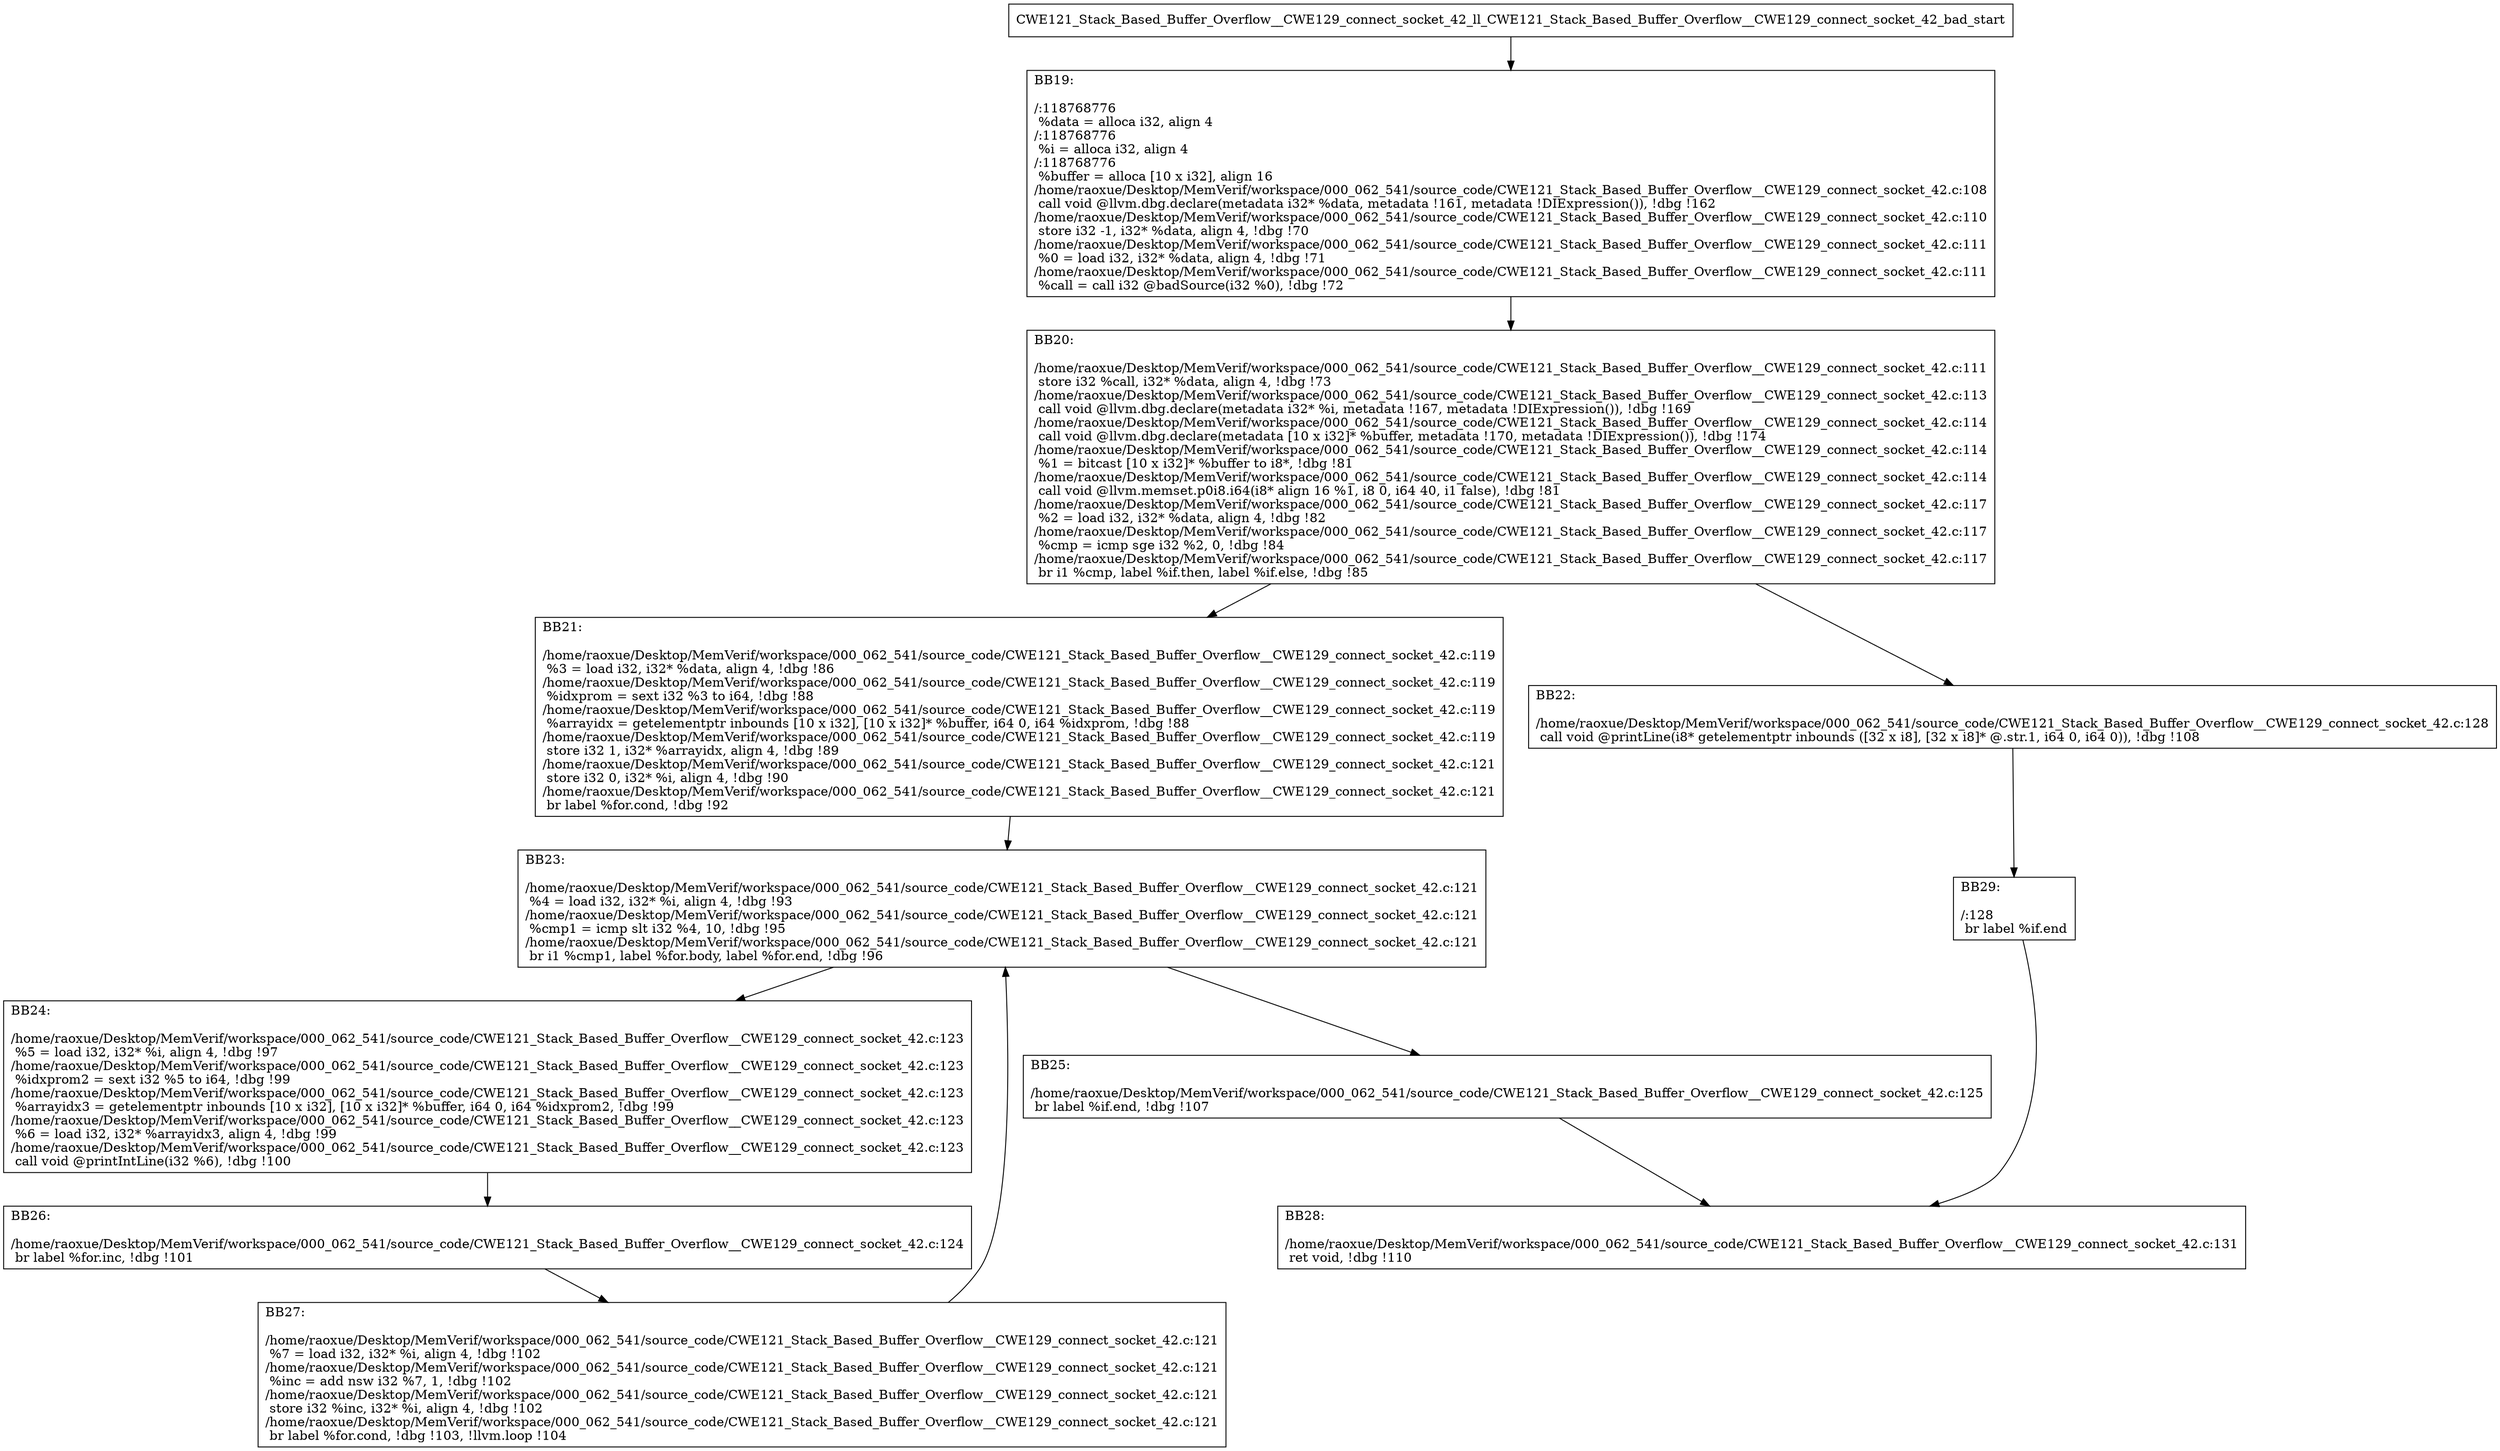 digraph "CFG for'CWE121_Stack_Based_Buffer_Overflow__CWE129_connect_socket_42_ll_CWE121_Stack_Based_Buffer_Overflow__CWE129_connect_socket_42_bad' function" {
	BBCWE121_Stack_Based_Buffer_Overflow__CWE129_connect_socket_42_ll_CWE121_Stack_Based_Buffer_Overflow__CWE129_connect_socket_42_bad_start[shape=record,label="{CWE121_Stack_Based_Buffer_Overflow__CWE129_connect_socket_42_ll_CWE121_Stack_Based_Buffer_Overflow__CWE129_connect_socket_42_bad_start}"];
	BBCWE121_Stack_Based_Buffer_Overflow__CWE129_connect_socket_42_ll_CWE121_Stack_Based_Buffer_Overflow__CWE129_connect_socket_42_bad_start-> CWE121_Stack_Based_Buffer_Overflow__CWE129_connect_socket_42_ll_CWE121_Stack_Based_Buffer_Overflow__CWE129_connect_socket_42_badBB19;
	CWE121_Stack_Based_Buffer_Overflow__CWE129_connect_socket_42_ll_CWE121_Stack_Based_Buffer_Overflow__CWE129_connect_socket_42_badBB19 [shape=record, label="{BB19:\l\l/:118768776\l
  %data = alloca i32, align 4\l
/:118768776\l
  %i = alloca i32, align 4\l
/:118768776\l
  %buffer = alloca [10 x i32], align 16\l
/home/raoxue/Desktop/MemVerif/workspace/000_062_541/source_code/CWE121_Stack_Based_Buffer_Overflow__CWE129_connect_socket_42.c:108\l
  call void @llvm.dbg.declare(metadata i32* %data, metadata !161, metadata !DIExpression()), !dbg !162\l
/home/raoxue/Desktop/MemVerif/workspace/000_062_541/source_code/CWE121_Stack_Based_Buffer_Overflow__CWE129_connect_socket_42.c:110\l
  store i32 -1, i32* %data, align 4, !dbg !70\l
/home/raoxue/Desktop/MemVerif/workspace/000_062_541/source_code/CWE121_Stack_Based_Buffer_Overflow__CWE129_connect_socket_42.c:111\l
  %0 = load i32, i32* %data, align 4, !dbg !71\l
/home/raoxue/Desktop/MemVerif/workspace/000_062_541/source_code/CWE121_Stack_Based_Buffer_Overflow__CWE129_connect_socket_42.c:111\l
  %call = call i32 @badSource(i32 %0), !dbg !72\l
}"];
	CWE121_Stack_Based_Buffer_Overflow__CWE129_connect_socket_42_ll_CWE121_Stack_Based_Buffer_Overflow__CWE129_connect_socket_42_badBB19-> CWE121_Stack_Based_Buffer_Overflow__CWE129_connect_socket_42_ll_CWE121_Stack_Based_Buffer_Overflow__CWE129_connect_socket_42_badBB20;
	CWE121_Stack_Based_Buffer_Overflow__CWE129_connect_socket_42_ll_CWE121_Stack_Based_Buffer_Overflow__CWE129_connect_socket_42_badBB20 [shape=record, label="{BB20:\l\l/home/raoxue/Desktop/MemVerif/workspace/000_062_541/source_code/CWE121_Stack_Based_Buffer_Overflow__CWE129_connect_socket_42.c:111\l
  store i32 %call, i32* %data, align 4, !dbg !73\l
/home/raoxue/Desktop/MemVerif/workspace/000_062_541/source_code/CWE121_Stack_Based_Buffer_Overflow__CWE129_connect_socket_42.c:113\l
  call void @llvm.dbg.declare(metadata i32* %i, metadata !167, metadata !DIExpression()), !dbg !169\l
/home/raoxue/Desktop/MemVerif/workspace/000_062_541/source_code/CWE121_Stack_Based_Buffer_Overflow__CWE129_connect_socket_42.c:114\l
  call void @llvm.dbg.declare(metadata [10 x i32]* %buffer, metadata !170, metadata !DIExpression()), !dbg !174\l
/home/raoxue/Desktop/MemVerif/workspace/000_062_541/source_code/CWE121_Stack_Based_Buffer_Overflow__CWE129_connect_socket_42.c:114\l
  %1 = bitcast [10 x i32]* %buffer to i8*, !dbg !81\l
/home/raoxue/Desktop/MemVerif/workspace/000_062_541/source_code/CWE121_Stack_Based_Buffer_Overflow__CWE129_connect_socket_42.c:114\l
  call void @llvm.memset.p0i8.i64(i8* align 16 %1, i8 0, i64 40, i1 false), !dbg !81\l
/home/raoxue/Desktop/MemVerif/workspace/000_062_541/source_code/CWE121_Stack_Based_Buffer_Overflow__CWE129_connect_socket_42.c:117\l
  %2 = load i32, i32* %data, align 4, !dbg !82\l
/home/raoxue/Desktop/MemVerif/workspace/000_062_541/source_code/CWE121_Stack_Based_Buffer_Overflow__CWE129_connect_socket_42.c:117\l
  %cmp = icmp sge i32 %2, 0, !dbg !84\l
/home/raoxue/Desktop/MemVerif/workspace/000_062_541/source_code/CWE121_Stack_Based_Buffer_Overflow__CWE129_connect_socket_42.c:117\l
  br i1 %cmp, label %if.then, label %if.else, !dbg !85\l
}"];
	CWE121_Stack_Based_Buffer_Overflow__CWE129_connect_socket_42_ll_CWE121_Stack_Based_Buffer_Overflow__CWE129_connect_socket_42_badBB20-> CWE121_Stack_Based_Buffer_Overflow__CWE129_connect_socket_42_ll_CWE121_Stack_Based_Buffer_Overflow__CWE129_connect_socket_42_badBB21;
	CWE121_Stack_Based_Buffer_Overflow__CWE129_connect_socket_42_ll_CWE121_Stack_Based_Buffer_Overflow__CWE129_connect_socket_42_badBB20-> CWE121_Stack_Based_Buffer_Overflow__CWE129_connect_socket_42_ll_CWE121_Stack_Based_Buffer_Overflow__CWE129_connect_socket_42_badBB22;
	CWE121_Stack_Based_Buffer_Overflow__CWE129_connect_socket_42_ll_CWE121_Stack_Based_Buffer_Overflow__CWE129_connect_socket_42_badBB21 [shape=record, label="{BB21:\l\l/home/raoxue/Desktop/MemVerif/workspace/000_062_541/source_code/CWE121_Stack_Based_Buffer_Overflow__CWE129_connect_socket_42.c:119\l
  %3 = load i32, i32* %data, align 4, !dbg !86\l
/home/raoxue/Desktop/MemVerif/workspace/000_062_541/source_code/CWE121_Stack_Based_Buffer_Overflow__CWE129_connect_socket_42.c:119\l
  %idxprom = sext i32 %3 to i64, !dbg !88\l
/home/raoxue/Desktop/MemVerif/workspace/000_062_541/source_code/CWE121_Stack_Based_Buffer_Overflow__CWE129_connect_socket_42.c:119\l
  %arrayidx = getelementptr inbounds [10 x i32], [10 x i32]* %buffer, i64 0, i64 %idxprom, !dbg !88\l
/home/raoxue/Desktop/MemVerif/workspace/000_062_541/source_code/CWE121_Stack_Based_Buffer_Overflow__CWE129_connect_socket_42.c:119\l
  store i32 1, i32* %arrayidx, align 4, !dbg !89\l
/home/raoxue/Desktop/MemVerif/workspace/000_062_541/source_code/CWE121_Stack_Based_Buffer_Overflow__CWE129_connect_socket_42.c:121\l
  store i32 0, i32* %i, align 4, !dbg !90\l
/home/raoxue/Desktop/MemVerif/workspace/000_062_541/source_code/CWE121_Stack_Based_Buffer_Overflow__CWE129_connect_socket_42.c:121\l
  br label %for.cond, !dbg !92\l
}"];
	CWE121_Stack_Based_Buffer_Overflow__CWE129_connect_socket_42_ll_CWE121_Stack_Based_Buffer_Overflow__CWE129_connect_socket_42_badBB21-> CWE121_Stack_Based_Buffer_Overflow__CWE129_connect_socket_42_ll_CWE121_Stack_Based_Buffer_Overflow__CWE129_connect_socket_42_badBB23;
	CWE121_Stack_Based_Buffer_Overflow__CWE129_connect_socket_42_ll_CWE121_Stack_Based_Buffer_Overflow__CWE129_connect_socket_42_badBB23 [shape=record, label="{BB23:\l\l/home/raoxue/Desktop/MemVerif/workspace/000_062_541/source_code/CWE121_Stack_Based_Buffer_Overflow__CWE129_connect_socket_42.c:121\l
  %4 = load i32, i32* %i, align 4, !dbg !93\l
/home/raoxue/Desktop/MemVerif/workspace/000_062_541/source_code/CWE121_Stack_Based_Buffer_Overflow__CWE129_connect_socket_42.c:121\l
  %cmp1 = icmp slt i32 %4, 10, !dbg !95\l
/home/raoxue/Desktop/MemVerif/workspace/000_062_541/source_code/CWE121_Stack_Based_Buffer_Overflow__CWE129_connect_socket_42.c:121\l
  br i1 %cmp1, label %for.body, label %for.end, !dbg !96\l
}"];
	CWE121_Stack_Based_Buffer_Overflow__CWE129_connect_socket_42_ll_CWE121_Stack_Based_Buffer_Overflow__CWE129_connect_socket_42_badBB23-> CWE121_Stack_Based_Buffer_Overflow__CWE129_connect_socket_42_ll_CWE121_Stack_Based_Buffer_Overflow__CWE129_connect_socket_42_badBB24;
	CWE121_Stack_Based_Buffer_Overflow__CWE129_connect_socket_42_ll_CWE121_Stack_Based_Buffer_Overflow__CWE129_connect_socket_42_badBB23-> CWE121_Stack_Based_Buffer_Overflow__CWE129_connect_socket_42_ll_CWE121_Stack_Based_Buffer_Overflow__CWE129_connect_socket_42_badBB25;
	CWE121_Stack_Based_Buffer_Overflow__CWE129_connect_socket_42_ll_CWE121_Stack_Based_Buffer_Overflow__CWE129_connect_socket_42_badBB24 [shape=record, label="{BB24:\l\l/home/raoxue/Desktop/MemVerif/workspace/000_062_541/source_code/CWE121_Stack_Based_Buffer_Overflow__CWE129_connect_socket_42.c:123\l
  %5 = load i32, i32* %i, align 4, !dbg !97\l
/home/raoxue/Desktop/MemVerif/workspace/000_062_541/source_code/CWE121_Stack_Based_Buffer_Overflow__CWE129_connect_socket_42.c:123\l
  %idxprom2 = sext i32 %5 to i64, !dbg !99\l
/home/raoxue/Desktop/MemVerif/workspace/000_062_541/source_code/CWE121_Stack_Based_Buffer_Overflow__CWE129_connect_socket_42.c:123\l
  %arrayidx3 = getelementptr inbounds [10 x i32], [10 x i32]* %buffer, i64 0, i64 %idxprom2, !dbg !99\l
/home/raoxue/Desktop/MemVerif/workspace/000_062_541/source_code/CWE121_Stack_Based_Buffer_Overflow__CWE129_connect_socket_42.c:123\l
  %6 = load i32, i32* %arrayidx3, align 4, !dbg !99\l
/home/raoxue/Desktop/MemVerif/workspace/000_062_541/source_code/CWE121_Stack_Based_Buffer_Overflow__CWE129_connect_socket_42.c:123\l
  call void @printIntLine(i32 %6), !dbg !100\l
}"];
	CWE121_Stack_Based_Buffer_Overflow__CWE129_connect_socket_42_ll_CWE121_Stack_Based_Buffer_Overflow__CWE129_connect_socket_42_badBB24-> CWE121_Stack_Based_Buffer_Overflow__CWE129_connect_socket_42_ll_CWE121_Stack_Based_Buffer_Overflow__CWE129_connect_socket_42_badBB26;
	CWE121_Stack_Based_Buffer_Overflow__CWE129_connect_socket_42_ll_CWE121_Stack_Based_Buffer_Overflow__CWE129_connect_socket_42_badBB26 [shape=record, label="{BB26:\l\l/home/raoxue/Desktop/MemVerif/workspace/000_062_541/source_code/CWE121_Stack_Based_Buffer_Overflow__CWE129_connect_socket_42.c:124\l
  br label %for.inc, !dbg !101\l
}"];
	CWE121_Stack_Based_Buffer_Overflow__CWE129_connect_socket_42_ll_CWE121_Stack_Based_Buffer_Overflow__CWE129_connect_socket_42_badBB26-> CWE121_Stack_Based_Buffer_Overflow__CWE129_connect_socket_42_ll_CWE121_Stack_Based_Buffer_Overflow__CWE129_connect_socket_42_badBB27;
	CWE121_Stack_Based_Buffer_Overflow__CWE129_connect_socket_42_ll_CWE121_Stack_Based_Buffer_Overflow__CWE129_connect_socket_42_badBB27 [shape=record, label="{BB27:\l\l/home/raoxue/Desktop/MemVerif/workspace/000_062_541/source_code/CWE121_Stack_Based_Buffer_Overflow__CWE129_connect_socket_42.c:121\l
  %7 = load i32, i32* %i, align 4, !dbg !102\l
/home/raoxue/Desktop/MemVerif/workspace/000_062_541/source_code/CWE121_Stack_Based_Buffer_Overflow__CWE129_connect_socket_42.c:121\l
  %inc = add nsw i32 %7, 1, !dbg !102\l
/home/raoxue/Desktop/MemVerif/workspace/000_062_541/source_code/CWE121_Stack_Based_Buffer_Overflow__CWE129_connect_socket_42.c:121\l
  store i32 %inc, i32* %i, align 4, !dbg !102\l
/home/raoxue/Desktop/MemVerif/workspace/000_062_541/source_code/CWE121_Stack_Based_Buffer_Overflow__CWE129_connect_socket_42.c:121\l
  br label %for.cond, !dbg !103, !llvm.loop !104\l
}"];
	CWE121_Stack_Based_Buffer_Overflow__CWE129_connect_socket_42_ll_CWE121_Stack_Based_Buffer_Overflow__CWE129_connect_socket_42_badBB27-> CWE121_Stack_Based_Buffer_Overflow__CWE129_connect_socket_42_ll_CWE121_Stack_Based_Buffer_Overflow__CWE129_connect_socket_42_badBB23;
	CWE121_Stack_Based_Buffer_Overflow__CWE129_connect_socket_42_ll_CWE121_Stack_Based_Buffer_Overflow__CWE129_connect_socket_42_badBB25 [shape=record, label="{BB25:\l\l/home/raoxue/Desktop/MemVerif/workspace/000_062_541/source_code/CWE121_Stack_Based_Buffer_Overflow__CWE129_connect_socket_42.c:125\l
  br label %if.end, !dbg !107\l
}"];
	CWE121_Stack_Based_Buffer_Overflow__CWE129_connect_socket_42_ll_CWE121_Stack_Based_Buffer_Overflow__CWE129_connect_socket_42_badBB25-> CWE121_Stack_Based_Buffer_Overflow__CWE129_connect_socket_42_ll_CWE121_Stack_Based_Buffer_Overflow__CWE129_connect_socket_42_badBB28;
	CWE121_Stack_Based_Buffer_Overflow__CWE129_connect_socket_42_ll_CWE121_Stack_Based_Buffer_Overflow__CWE129_connect_socket_42_badBB22 [shape=record, label="{BB22:\l\l/home/raoxue/Desktop/MemVerif/workspace/000_062_541/source_code/CWE121_Stack_Based_Buffer_Overflow__CWE129_connect_socket_42.c:128\l
  call void @printLine(i8* getelementptr inbounds ([32 x i8], [32 x i8]* @.str.1, i64 0, i64 0)), !dbg !108\l
}"];
	CWE121_Stack_Based_Buffer_Overflow__CWE129_connect_socket_42_ll_CWE121_Stack_Based_Buffer_Overflow__CWE129_connect_socket_42_badBB22-> CWE121_Stack_Based_Buffer_Overflow__CWE129_connect_socket_42_ll_CWE121_Stack_Based_Buffer_Overflow__CWE129_connect_socket_42_badBB29;
	CWE121_Stack_Based_Buffer_Overflow__CWE129_connect_socket_42_ll_CWE121_Stack_Based_Buffer_Overflow__CWE129_connect_socket_42_badBB29 [shape=record, label="{BB29:\l\l/:128\l
  br label %if.end\l
}"];
	CWE121_Stack_Based_Buffer_Overflow__CWE129_connect_socket_42_ll_CWE121_Stack_Based_Buffer_Overflow__CWE129_connect_socket_42_badBB29-> CWE121_Stack_Based_Buffer_Overflow__CWE129_connect_socket_42_ll_CWE121_Stack_Based_Buffer_Overflow__CWE129_connect_socket_42_badBB28;
	CWE121_Stack_Based_Buffer_Overflow__CWE129_connect_socket_42_ll_CWE121_Stack_Based_Buffer_Overflow__CWE129_connect_socket_42_badBB28 [shape=record, label="{BB28:\l\l/home/raoxue/Desktop/MemVerif/workspace/000_062_541/source_code/CWE121_Stack_Based_Buffer_Overflow__CWE129_connect_socket_42.c:131\l
  ret void, !dbg !110\l
}"];
}
